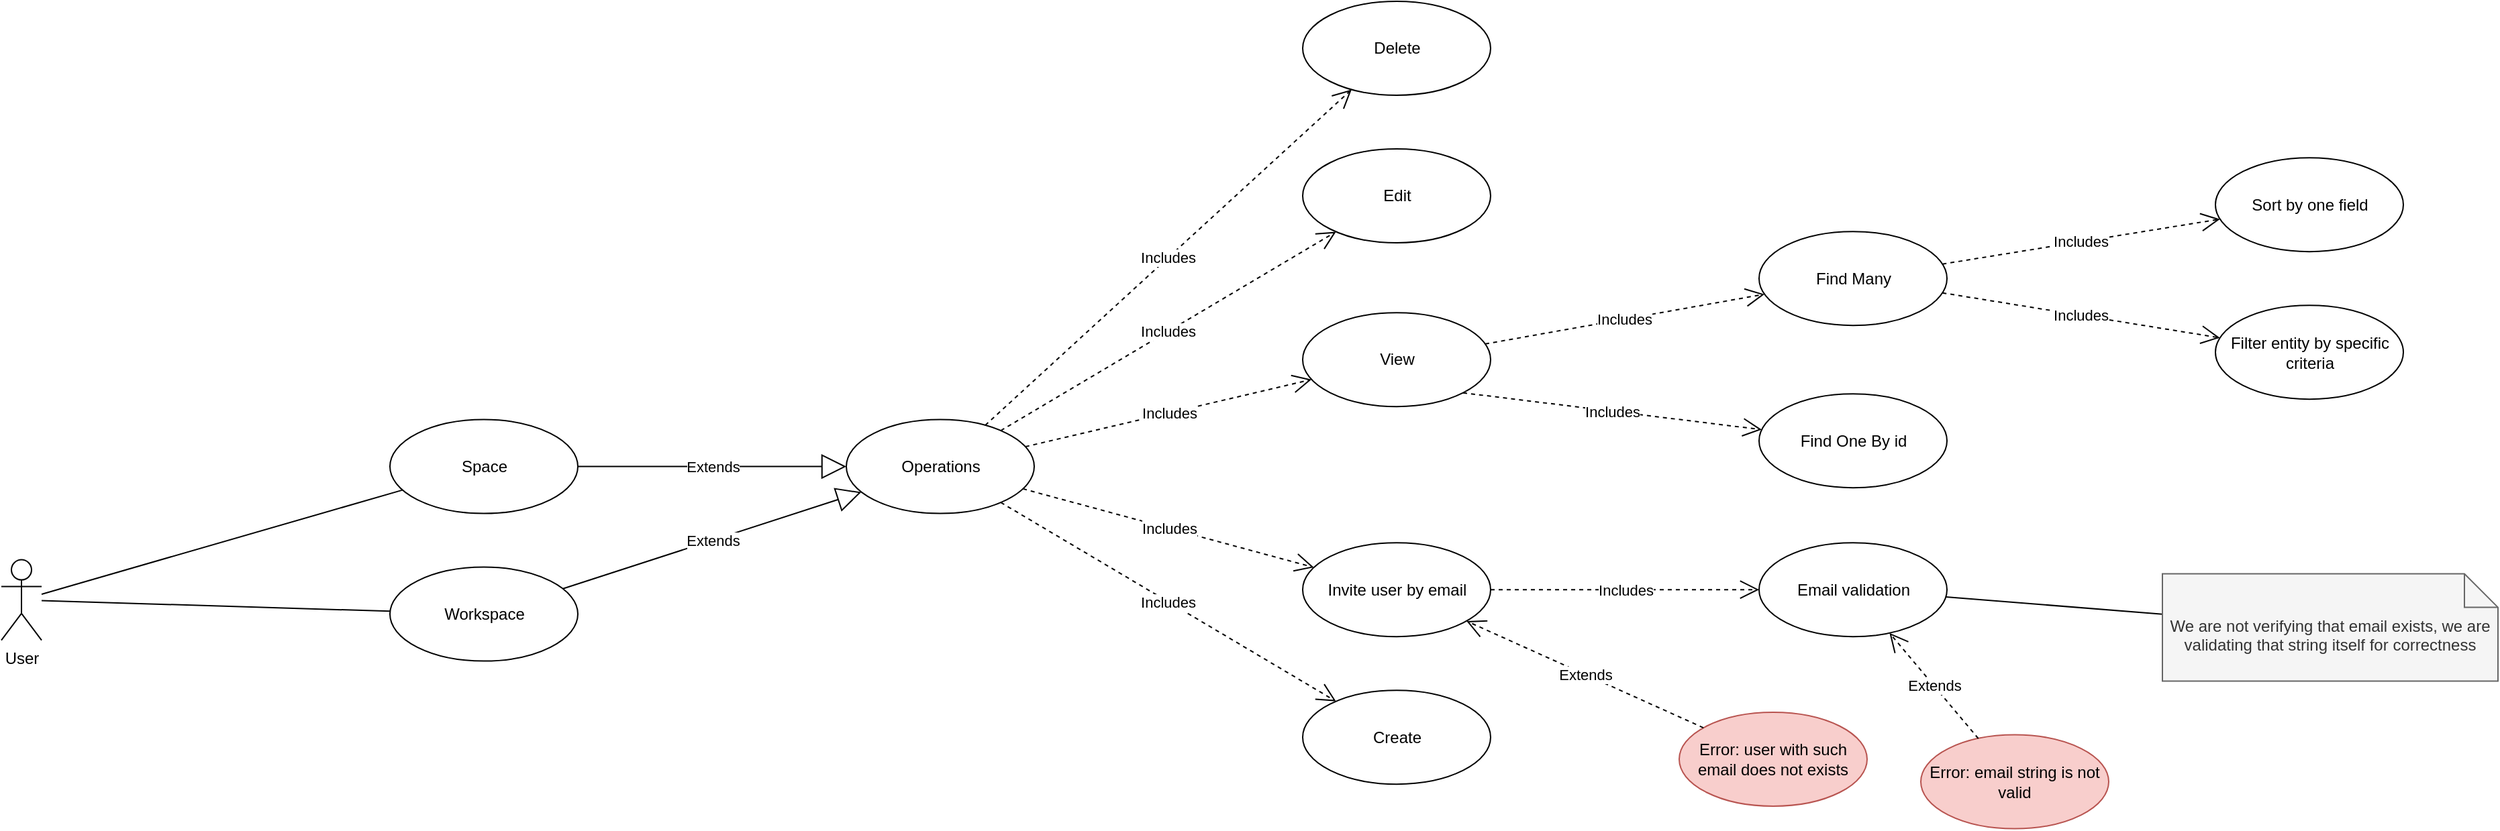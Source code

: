 <mxfile version="20.2.5" type="github" pages="2">
  <diagram id="ztu_sRm0d4_c7S2aOCCr" name="workspaces">
    <mxGraphModel dx="3598" dy="1564" grid="1" gridSize="10" guides="1" tooltips="1" connect="1" arrows="1" fold="1" page="1" pageScale="1" pageWidth="850" pageHeight="1100" math="0" shadow="0">
      <root>
        <mxCell id="0" />
        <mxCell id="1" parent="0" />
        <mxCell id="rIvWDbybCU2RQ4X2W-zD-7" style="edgeStyle=none;rounded=0;orthogonalLoop=1;jettySize=auto;html=1;endArrow=none;endFill=0;" parent="1" source="zE2ObUOO2kLyibF3WIqC-2" target="rIvWDbybCU2RQ4X2W-zD-5" edge="1">
          <mxGeometry relative="1" as="geometry" />
        </mxCell>
        <mxCell id="rIvWDbybCU2RQ4X2W-zD-8" style="edgeStyle=none;rounded=0;orthogonalLoop=1;jettySize=auto;html=1;endArrow=none;endFill=0;" parent="1" source="zE2ObUOO2kLyibF3WIqC-2" target="rIvWDbybCU2RQ4X2W-zD-3" edge="1">
          <mxGeometry relative="1" as="geometry" />
        </mxCell>
        <mxCell id="zE2ObUOO2kLyibF3WIqC-2" value="User" style="shape=umlActor;verticalLabelPosition=bottom;verticalAlign=top;html=1;outlineConnect=0;" parent="1" vertex="1">
          <mxGeometry x="-700" y="666.3" width="30" height="60" as="geometry" />
        </mxCell>
        <mxCell id="zE2ObUOO2kLyibF3WIqC-3" value="Create" style="ellipse;whiteSpace=wrap;html=1;" parent="1" vertex="1">
          <mxGeometry x="269.5" y="763.6" width="140" height="70" as="geometry" />
        </mxCell>
        <mxCell id="HIYqBcOHIOHDFLHc5iox-4" value="Edit" style="ellipse;whiteSpace=wrap;html=1;" parent="1" vertex="1">
          <mxGeometry x="269.5" y="360.0" width="140" height="70" as="geometry" />
        </mxCell>
        <mxCell id="HIYqBcOHIOHDFLHc5iox-7" value="Delete" style="ellipse;whiteSpace=wrap;html=1;" parent="1" vertex="1">
          <mxGeometry x="269.5" y="250.0" width="140" height="70" as="geometry" />
        </mxCell>
        <mxCell id="q9FBkM91XHre5cL_SBt_-2" value="Operations" style="ellipse;whiteSpace=wrap;html=1;" parent="1" vertex="1">
          <mxGeometry x="-70.5" y="561.8" width="140" height="70" as="geometry" />
        </mxCell>
        <mxCell id="rIvWDbybCU2RQ4X2W-zD-1" value="Includes" style="endArrow=open;endSize=12;dashed=1;html=1;rounded=0;" parent="1" source="q9FBkM91XHre5cL_SBt_-2" target="HIYqBcOHIOHDFLHc5iox-4" edge="1">
          <mxGeometry width="160" relative="1" as="geometry">
            <mxPoint x="-22.591" y="425.774" as="sourcePoint" />
            <mxPoint x="92.537" y="385.787" as="targetPoint" />
          </mxGeometry>
        </mxCell>
        <mxCell id="rIvWDbybCU2RQ4X2W-zD-2" value="Includes" style="endArrow=open;endSize=12;dashed=1;html=1;rounded=0;" parent="1" source="q9FBkM91XHre5cL_SBt_-2" target="HIYqBcOHIOHDFLHc5iox-7" edge="1">
          <mxGeometry width="160" relative="1" as="geometry">
            <mxPoint x="-12.591" y="435.774" as="sourcePoint" />
            <mxPoint x="78.605" y="498.076" as="targetPoint" />
          </mxGeometry>
        </mxCell>
        <mxCell id="rIvWDbybCU2RQ4X2W-zD-3" value="Workspace" style="ellipse;whiteSpace=wrap;html=1;" parent="1" vertex="1">
          <mxGeometry x="-410.5" y="671.8" width="140" height="70" as="geometry" />
        </mxCell>
        <mxCell id="rIvWDbybCU2RQ4X2W-zD-4" value="Extends" style="endArrow=block;endSize=16;endFill=0;html=1;rounded=0;" parent="1" source="rIvWDbybCU2RQ4X2W-zD-3" target="q9FBkM91XHre5cL_SBt_-2" edge="1">
          <mxGeometry width="160" relative="1" as="geometry">
            <mxPoint x="-320" y="840.8" as="sourcePoint" />
            <mxPoint x="-160" y="840.8" as="targetPoint" />
          </mxGeometry>
        </mxCell>
        <mxCell id="rIvWDbybCU2RQ4X2W-zD-5" value="Space" style="ellipse;whiteSpace=wrap;html=1;" parent="1" vertex="1">
          <mxGeometry x="-410.5" y="561.8" width="140" height="70" as="geometry" />
        </mxCell>
        <mxCell id="rIvWDbybCU2RQ4X2W-zD-6" value="Extends" style="endArrow=block;endSize=16;endFill=0;html=1;rounded=0;" parent="1" source="rIvWDbybCU2RQ4X2W-zD-5" target="q9FBkM91XHre5cL_SBt_-2" edge="1">
          <mxGeometry width="160" relative="1" as="geometry">
            <mxPoint x="-200" y="680.8" as="sourcePoint" />
            <mxPoint x="-200" y="551.3" as="targetPoint" />
          </mxGeometry>
        </mxCell>
        <mxCell id="rIvWDbybCU2RQ4X2W-zD-10" value="Find One By id" style="ellipse;whiteSpace=wrap;html=1;" parent="1" vertex="1">
          <mxGeometry x="609.5" y="542.6" width="140" height="70" as="geometry" />
        </mxCell>
        <mxCell id="rIvWDbybCU2RQ4X2W-zD-11" value="Includes" style="endArrow=open;endSize=12;dashed=1;html=1;rounded=0;exitX=1;exitY=1;exitDx=0;exitDy=0;" parent="1" source="rIvWDbybCU2RQ4X2W-zD-25" target="rIvWDbybCU2RQ4X2W-zD-10" edge="1">
          <mxGeometry width="160" relative="1" as="geometry">
            <mxPoint x="150" y="770.8" as="sourcePoint" />
            <mxPoint x="138.826" y="599.681" as="targetPoint" />
          </mxGeometry>
        </mxCell>
        <mxCell id="rIvWDbybCU2RQ4X2W-zD-14" value="Find Many" style="ellipse;whiteSpace=wrap;html=1;" parent="1" vertex="1">
          <mxGeometry x="609.5" y="421.6" width="140" height="70" as="geometry" />
        </mxCell>
        <mxCell id="rIvWDbybCU2RQ4X2W-zD-15" value="Includes" style="endArrow=open;endSize=12;dashed=1;html=1;rounded=0;" parent="1" source="rIvWDbybCU2RQ4X2W-zD-25" target="rIvWDbybCU2RQ4X2W-zD-14" edge="1">
          <mxGeometry width="160" relative="1" as="geometry">
            <mxPoint x="150" y="700.8" as="sourcePoint" />
            <mxPoint x="170.503" y="480.549" as="targetPoint" />
          </mxGeometry>
        </mxCell>
        <mxCell id="rIvWDbybCU2RQ4X2W-zD-16" value="Sort by one field" style="ellipse;whiteSpace=wrap;html=1;" parent="1" vertex="1">
          <mxGeometry x="949.5" y="366.6" width="140" height="70" as="geometry" />
        </mxCell>
        <mxCell id="rIvWDbybCU2RQ4X2W-zD-18" value="Includes" style="endArrow=open;endSize=12;dashed=1;html=1;rounded=0;" parent="1" source="rIvWDbybCU2RQ4X2W-zD-14" target="rIvWDbybCU2RQ4X2W-zD-16" edge="1">
          <mxGeometry width="160" relative="1" as="geometry">
            <mxPoint x="205.52" y="746.73" as="sourcePoint" />
            <mxPoint x="903.033" y="762.391" as="targetPoint" />
          </mxGeometry>
        </mxCell>
        <mxCell id="rIvWDbybCU2RQ4X2W-zD-21" value="Includes" style="endArrow=open;endSize=12;dashed=1;html=1;rounded=0;" parent="1" source="rIvWDbybCU2RQ4X2W-zD-14" target="rIvWDbybCU2RQ4X2W-zD-22" edge="1">
          <mxGeometry width="160" relative="1" as="geometry">
            <mxPoint x="532.502" y="609.525" as="sourcePoint" />
            <mxPoint x="668.5" y="638.7" as="targetPoint" />
          </mxGeometry>
        </mxCell>
        <mxCell id="rIvWDbybCU2RQ4X2W-zD-22" value="Filter entity by specific criteria" style="ellipse;whiteSpace=wrap;html=1;" parent="1" vertex="1">
          <mxGeometry x="949.5" y="476.6" width="140" height="70" as="geometry" />
        </mxCell>
        <mxCell id="rIvWDbybCU2RQ4X2W-zD-25" value="View" style="ellipse;whiteSpace=wrap;html=1;" parent="1" vertex="1">
          <mxGeometry x="269.5" y="482.1" width="140" height="70" as="geometry" />
        </mxCell>
        <mxCell id="rIvWDbybCU2RQ4X2W-zD-26" value="Includes" style="endArrow=open;endSize=12;dashed=1;html=1;rounded=0;" parent="1" source="q9FBkM91XHre5cL_SBt_-2" target="rIvWDbybCU2RQ4X2W-zD-25" edge="1">
          <mxGeometry width="160" relative="1" as="geometry">
            <mxPoint x="189.543" y="738.293" as="sourcePoint" />
            <mxPoint x="301.979" y="745.211" as="targetPoint" />
          </mxGeometry>
        </mxCell>
        <mxCell id="rIvWDbybCU2RQ4X2W-zD-31" value="Includes" style="endArrow=open;endSize=12;dashed=1;html=1;rounded=0;" parent="1" source="q9FBkM91XHre5cL_SBt_-2" target="zE2ObUOO2kLyibF3WIqC-3" edge="1">
          <mxGeometry width="160" relative="1" as="geometry">
            <mxPoint x="73.107" y="637.619" as="sourcePoint" />
            <mxPoint x="331.831" y="513.449" as="targetPoint" />
          </mxGeometry>
        </mxCell>
        <mxCell id="rIvWDbybCU2RQ4X2W-zD-36" value="Includes" style="endArrow=open;endSize=12;dashed=1;html=1;rounded=0;" parent="1" source="q9FBkM91XHre5cL_SBt_-2" target="rIvWDbybCU2RQ4X2W-zD-37" edge="1">
          <mxGeometry width="160" relative="1" as="geometry">
            <mxPoint x="7.66" y="626.45" as="sourcePoint" />
            <mxPoint x="150" y="870.8" as="targetPoint" />
          </mxGeometry>
        </mxCell>
        <mxCell id="rIvWDbybCU2RQ4X2W-zD-37" value="Invite user by email" style="ellipse;whiteSpace=wrap;html=1;" parent="1" vertex="1">
          <mxGeometry x="269.5" y="653.6" width="140" height="70" as="geometry" />
        </mxCell>
        <mxCell id="rIvWDbybCU2RQ4X2W-zD-42" value="Includes" style="endArrow=open;endSize=12;dashed=1;html=1;rounded=0;" parent="1" source="rIvWDbybCU2RQ4X2W-zD-37" target="rIvWDbybCU2RQ4X2W-zD-45" edge="1">
          <mxGeometry width="160" relative="1" as="geometry">
            <mxPoint x="829.371" y="833.926" as="sourcePoint" />
            <mxPoint x="20.77" y="1200.8" as="targetPoint" />
          </mxGeometry>
        </mxCell>
        <mxCell id="rIvWDbybCU2RQ4X2W-zD-43" value="Error: user with such email does not exists" style="ellipse;whiteSpace=wrap;html=1;fillColor=#f8cecc;strokeColor=#b85450;" parent="1" vertex="1">
          <mxGeometry x="550" y="780" width="140" height="70" as="geometry" />
        </mxCell>
        <mxCell id="rIvWDbybCU2RQ4X2W-zD-44" value="Extends" style="endArrow=open;endSize=12;dashed=1;html=1;rounded=0;" parent="1" source="rIvWDbybCU2RQ4X2W-zD-43" target="rIvWDbybCU2RQ4X2W-zD-37" edge="1">
          <mxGeometry width="160" relative="1" as="geometry">
            <mxPoint x="51.567" y="1180.799" as="sourcePoint" />
            <mxPoint x="180.003" y="1170.53" as="targetPoint" />
          </mxGeometry>
        </mxCell>
        <mxCell id="rIvWDbybCU2RQ4X2W-zD-47" style="edgeStyle=none;rounded=0;orthogonalLoop=1;jettySize=auto;html=1;endArrow=none;endFill=0;" parent="1" source="rIvWDbybCU2RQ4X2W-zD-45" target="rIvWDbybCU2RQ4X2W-zD-46" edge="1">
          <mxGeometry relative="1" as="geometry" />
        </mxCell>
        <mxCell id="rIvWDbybCU2RQ4X2W-zD-45" value="Email validation" style="ellipse;whiteSpace=wrap;html=1;" parent="1" vertex="1">
          <mxGeometry x="609.5" y="653.6" width="140" height="70" as="geometry" />
        </mxCell>
        <mxCell id="rIvWDbybCU2RQ4X2W-zD-46" value="We are not verifying that email exists, we are validating that string itself for correctness" style="shape=note2;boundedLbl=1;whiteSpace=wrap;html=1;size=25;verticalAlign=top;align=center;fillColor=#f5f5f5;fontColor=#333333;strokeColor=#666666;" parent="1" vertex="1">
          <mxGeometry x="910.0" y="676.8" width="250" height="80" as="geometry" />
        </mxCell>
        <mxCell id="rIvWDbybCU2RQ4X2W-zD-48" value="Error: email string is not valid" style="ellipse;whiteSpace=wrap;html=1;fillColor=#f8cecc;strokeColor=#b85450;" parent="1" vertex="1">
          <mxGeometry x="730" y="796.8" width="140" height="70" as="geometry" />
        </mxCell>
        <mxCell id="rIvWDbybCU2RQ4X2W-zD-49" value="Extends" style="endArrow=open;endSize=12;dashed=1;html=1;rounded=0;" parent="1" source="rIvWDbybCU2RQ4X2W-zD-48" target="rIvWDbybCU2RQ4X2W-zD-45" edge="1">
          <mxGeometry width="160" relative="1" as="geometry">
            <mxPoint x="-36.553" y="1314.189" as="sourcePoint" />
            <mxPoint x="0.001" y="1200.803" as="targetPoint" />
          </mxGeometry>
        </mxCell>
        <mxCell id="2Rf9180BGYqp7fAilIvs-1" style="edgeStyle=none;rounded=0;orthogonalLoop=1;jettySize=auto;html=1;exitX=0;exitY=0;exitDx=0;exitDy=0;endArrow=none;endFill=0;" parent="1" source="rIvWDbybCU2RQ4X2W-zD-43" target="rIvWDbybCU2RQ4X2W-zD-43" edge="1">
          <mxGeometry relative="1" as="geometry" />
        </mxCell>
      </root>
    </mxGraphModel>
  </diagram>
  <diagram id="X-znudVIoGB6By0-HgWC" name="note">
    <mxGraphModel dx="1374" dy="782" grid="1" gridSize="10" guides="1" tooltips="1" connect="1" arrows="1" fold="1" page="1" pageScale="1" pageWidth="850" pageHeight="1100" math="0" shadow="0">
      <root>
        <mxCell id="0" />
        <mxCell id="1" parent="0" />
        <mxCell id="xYi1b82wHLdpw1ZfkKEx-1" value="Workspace owner" style="shape=umlActor;verticalLabelPosition=bottom;verticalAlign=top;html=1;outlineConnect=0;" vertex="1" parent="1">
          <mxGeometry x="70" y="470" width="30" height="60" as="geometry" />
        </mxCell>
        <mxCell id="xYi1b82wHLdpw1ZfkKEx-4" style="rounded=0;orthogonalLoop=1;jettySize=auto;html=1;endArrow=none;endFill=0;" edge="1" parent="1" source="xYi1b82wHLdpw1ZfkKEx-1" target="xYi1b82wHLdpw1ZfkKEx-5">
          <mxGeometry relative="1" as="geometry">
            <mxPoint x="330" y="510" as="targetPoint" />
            <mxPoint x="195" y="522.64" as="sourcePoint" />
          </mxGeometry>
        </mxCell>
        <mxCell id="xYi1b82wHLdpw1ZfkKEx-5" value="View" style="ellipse;whiteSpace=wrap;html=1;" vertex="1" parent="1">
          <mxGeometry x="232.5" y="475.5" width="140" height="70" as="geometry" />
        </mxCell>
        <mxCell id="xYi1b82wHLdpw1ZfkKEx-14" value="Create / Update / Delete" style="ellipse;whiteSpace=wrap;html=1;" vertex="1" parent="1">
          <mxGeometry x="260" y="620" width="140" height="70" as="geometry" />
        </mxCell>
        <mxCell id="t7SGHjavc1-0081wlFCK-1" style="rounded=0;orthogonalLoop=1;jettySize=auto;html=1;endArrow=none;endFill=0;" edge="1" parent="1" target="xYi1b82wHLdpw1ZfkKEx-14">
          <mxGeometry relative="1" as="geometry">
            <mxPoint x="243.508" y="455.668" as="targetPoint" />
            <mxPoint x="100" y="510" as="sourcePoint" />
          </mxGeometry>
        </mxCell>
        <mxCell id="tzqqw0TBCJzW6ur92rko-1" value="Find one by id" style="ellipse;whiteSpace=wrap;html=1;" vertex="1" parent="1">
          <mxGeometry x="472.5" y="409.5" width="140" height="70" as="geometry" />
        </mxCell>
        <mxCell id="tzqqw0TBCJzW6ur92rko-2" value="Includes" style="endArrow=open;endSize=12;dashed=1;html=1;rounded=0;" edge="1" parent="1" target="tzqqw0TBCJzW6ur92rko-1" source="xYi1b82wHLdpw1ZfkKEx-5">
          <mxGeometry width="160" relative="1" as="geometry">
            <mxPoint x="314.998" y="406.063" as="sourcePoint" />
            <mxPoint x="450.479" y="532.741" as="targetPoint" />
          </mxGeometry>
        </mxCell>
        <mxCell id="f0sXauNqk6uOshDMVgLA-1" value="Find Many" style="ellipse;whiteSpace=wrap;html=1;" vertex="1" parent="1">
          <mxGeometry x="472.5" y="541.5" width="140" height="70" as="geometry" />
        </mxCell>
        <mxCell id="f0sXauNqk6uOshDMVgLA-2" value="Sort by one field" style="ellipse;whiteSpace=wrap;html=1;" vertex="1" parent="1">
          <mxGeometry x="670" y="465" width="140" height="70" as="geometry" />
        </mxCell>
        <mxCell id="f0sXauNqk6uOshDMVgLA-3" value="Includes" style="endArrow=open;endSize=12;dashed=1;html=1;rounded=0;" edge="1" parent="1" source="f0sXauNqk6uOshDMVgLA-1" target="f0sXauNqk6uOshDMVgLA-2">
          <mxGeometry width="160" relative="1" as="geometry">
            <mxPoint x="106.02" y="740.13" as="sourcePoint" />
            <mxPoint x="803.533" y="755.791" as="targetPoint" />
          </mxGeometry>
        </mxCell>
        <mxCell id="f0sXauNqk6uOshDMVgLA-4" value="Includes" style="endArrow=open;endSize=12;dashed=1;html=1;rounded=0;" edge="1" parent="1" source="f0sXauNqk6uOshDMVgLA-1" target="f0sXauNqk6uOshDMVgLA-5">
          <mxGeometry width="160" relative="1" as="geometry">
            <mxPoint x="433.002" y="602.925" as="sourcePoint" />
            <mxPoint x="569" y="632.1" as="targetPoint" />
          </mxGeometry>
        </mxCell>
        <mxCell id="f0sXauNqk6uOshDMVgLA-5" value="Filter entity by specific criteria" style="ellipse;whiteSpace=wrap;html=1;" vertex="1" parent="1">
          <mxGeometry x="670" y="640" width="140" height="70" as="geometry" />
        </mxCell>
        <mxCell id="C008S4g2ZEJVbAd7Gv6O-1" value="Error: Note not found" style="ellipse;whiteSpace=wrap;html=1;fillColor=#f8cecc;strokeColor=#b85450;" vertex="1" parent="1">
          <mxGeometry x="580" y="270" width="140" height="70" as="geometry" />
        </mxCell>
        <mxCell id="C008S4g2ZEJVbAd7Gv6O-2" value="Extends" style="endArrow=open;endSize=12;dashed=1;html=1;rounded=0;" edge="1" parent="1" source="C008S4g2ZEJVbAd7Gv6O-1" target="tzqqw0TBCJzW6ur92rko-1">
          <mxGeometry width="160" relative="1" as="geometry">
            <mxPoint x="-159.683" y="647.389" as="sourcePoint" />
            <mxPoint x="480.001" y="198.219" as="targetPoint" />
          </mxGeometry>
        </mxCell>
        <mxCell id="fOkl1nN0XJiqAFGlIalt-2" value="Includes" style="endArrow=open;endSize=12;dashed=1;html=1;rounded=0;" edge="1" parent="1" source="xYi1b82wHLdpw1ZfkKEx-5" target="f0sXauNqk6uOshDMVgLA-1">
          <mxGeometry width="160" relative="1" as="geometry">
            <mxPoint x="350.745" y="416.54" as="sourcePoint" />
            <mxPoint x="469.313" y="333.481" as="targetPoint" />
          </mxGeometry>
        </mxCell>
      </root>
    </mxGraphModel>
  </diagram>
</mxfile>
